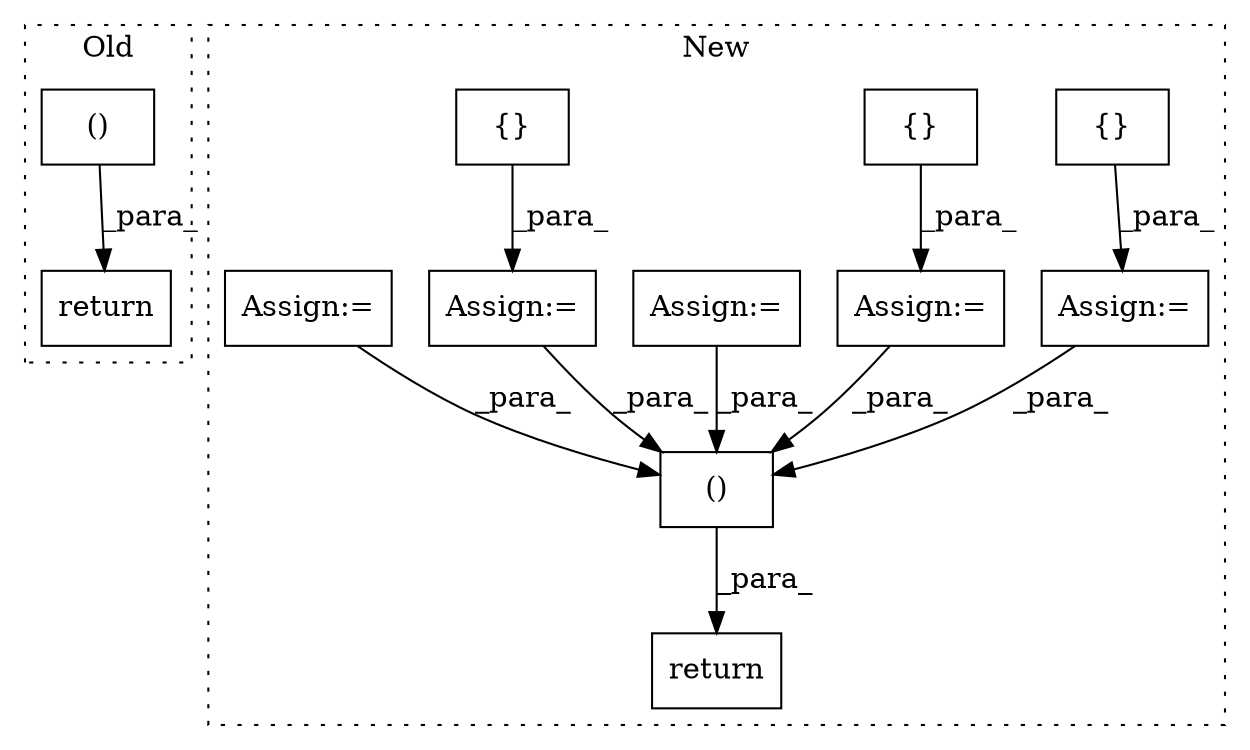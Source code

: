 digraph G {
subgraph cluster0 {
1 [label="()" a="54" s="3480" l="39" shape="box"];
4 [label="return" a="93" s="3467" l="7" shape="box"];
label = "Old";
style="dotted";
}
subgraph cluster1 {
2 [label="{}" a="59" s="3643,3659" l="1,0" shape="box"];
3 [label="Assign:=" a="68" s="3629" l="3" shape="box"];
5 [label="return" a="93" s="3983" l="7" shape="box"];
6 [label="()" a="54" s="3996" l="85" shape="box"];
7 [label="Assign:=" a="68" s="3758" l="3" shape="box"];
8 [label="{}" a="59" s="3772,3805" l="1,0" shape="box"];
9 [label="Assign:=" a="68" s="3509" l="3" shape="box"];
10 [label="Assign:=" a="68" s="3888" l="3" shape="box"];
11 [label="{}" a="59" s="3902,3918" l="1,0" shape="box"];
12 [label="Assign:=" a="68" s="3566" l="3" shape="box"];
label = "New";
style="dotted";
}
1 -> 4 [label="_para_"];
2 -> 3 [label="_para_"];
3 -> 6 [label="_para_"];
6 -> 5 [label="_para_"];
7 -> 6 [label="_para_"];
8 -> 7 [label="_para_"];
9 -> 6 [label="_para_"];
10 -> 6 [label="_para_"];
11 -> 10 [label="_para_"];
12 -> 6 [label="_para_"];
}